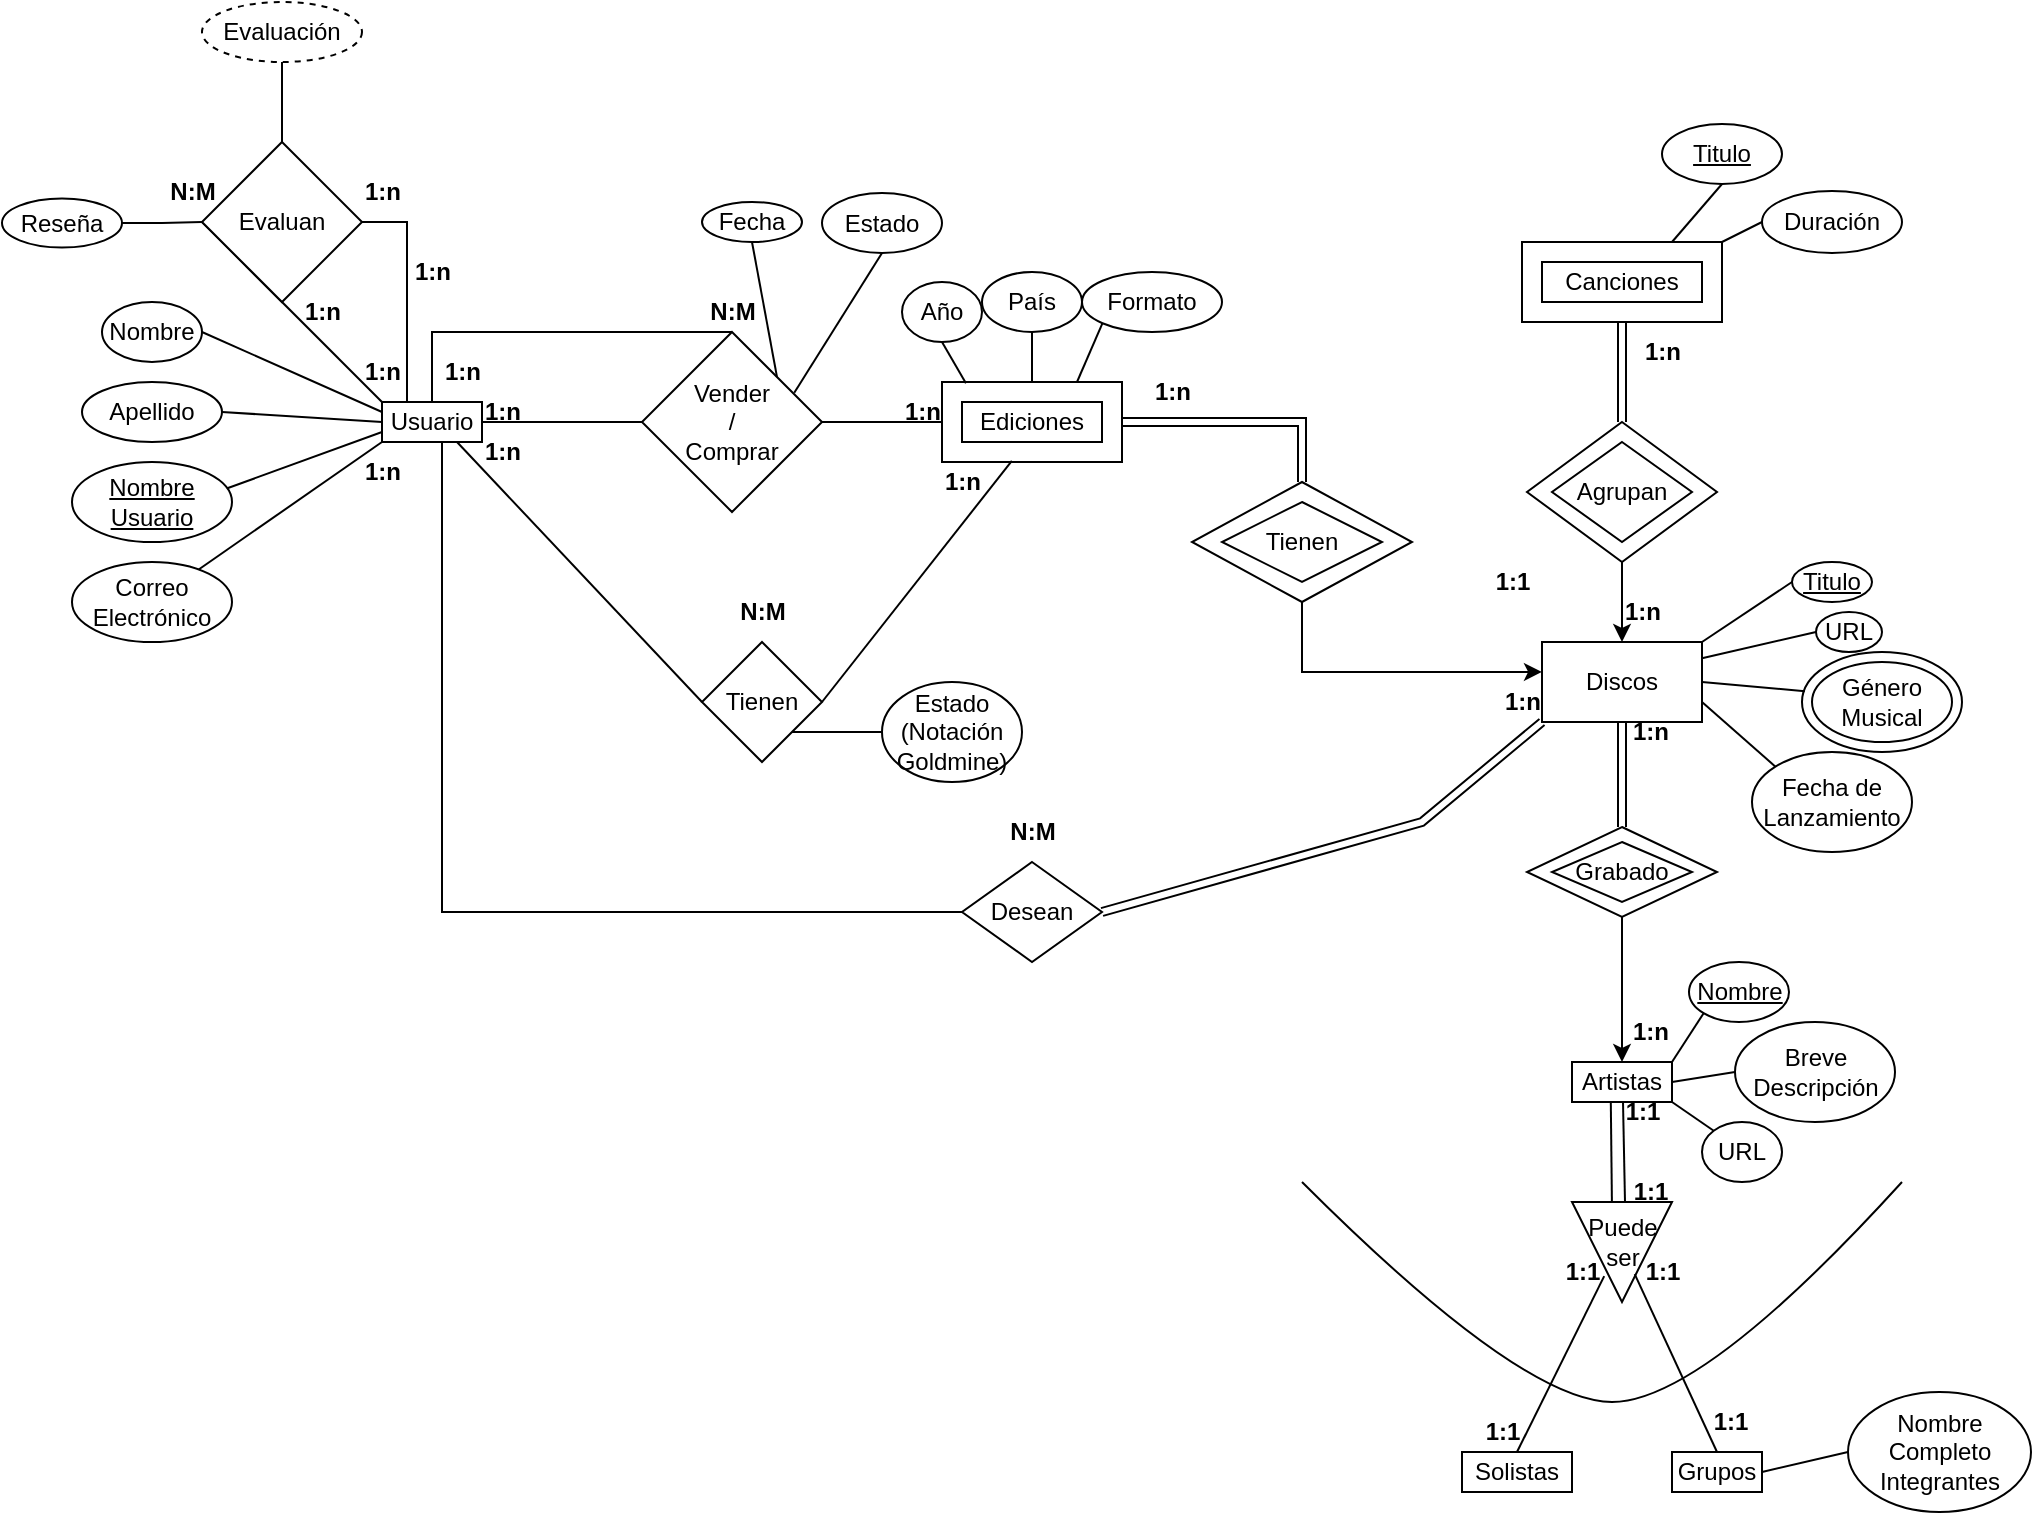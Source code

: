 <mxfile version="24.7.17">
  <diagram name="Página-1" id="pNtj-E5VUR7fUzYblgED">
    <mxGraphModel dx="2233" dy="2089" grid="1" gridSize="10" guides="1" tooltips="1" connect="1" arrows="1" fold="1" page="1" pageScale="1" pageWidth="827" pageHeight="1169" math="0" shadow="0">
      <root>
        <mxCell id="0" />
        <mxCell id="1" parent="0" />
        <mxCell id="HkKM0mRaSlbnlG0qgBaK-1" value="Usuario" style="rounded=0;whiteSpace=wrap;html=1;" parent="1" vertex="1">
          <mxGeometry x="110" y="60" width="50" height="20" as="geometry" />
        </mxCell>
        <mxCell id="HkKM0mRaSlbnlG0qgBaK-2" value="Ediciones" style="whiteSpace=wrap;html=1;" parent="1" vertex="1">
          <mxGeometry x="400" y="60" width="70" height="20" as="geometry" />
        </mxCell>
        <mxCell id="HkKM0mRaSlbnlG0qgBaK-3" value="Vender&lt;div&gt;/&lt;/div&gt;&lt;div&gt;Comprar&lt;/div&gt;" style="rhombus;whiteSpace=wrap;html=1;" parent="1" vertex="1">
          <mxGeometry x="240" y="25" width="90" height="90" as="geometry" />
        </mxCell>
        <mxCell id="HkKM0mRaSlbnlG0qgBaK-5" value="Tienen" style="rhombus;whiteSpace=wrap;html=1;" parent="1" vertex="1">
          <mxGeometry x="530" y="110" width="80" height="40" as="geometry" />
        </mxCell>
        <mxCell id="HkKM0mRaSlbnlG0qgBaK-6" value="Discos" style="whiteSpace=wrap;html=1;" parent="1" vertex="1">
          <mxGeometry x="690" y="180" width="80" height="40" as="geometry" />
        </mxCell>
        <mxCell id="HkKM0mRaSlbnlG0qgBaK-8" value="Canciones" style="whiteSpace=wrap;html=1;" parent="1" vertex="1">
          <mxGeometry x="690" y="-10" width="80" height="20" as="geometry" />
        </mxCell>
        <mxCell id="HkKM0mRaSlbnlG0qgBaK-9" value="Agrupan" style="rhombus;whiteSpace=wrap;html=1;" parent="1" vertex="1">
          <mxGeometry x="695" y="80" width="70" height="50" as="geometry" />
        </mxCell>
        <mxCell id="HkKM0mRaSlbnlG0qgBaK-10" value="Grabado" style="rhombus;whiteSpace=wrap;html=1;" parent="1" vertex="1">
          <mxGeometry x="695" y="280" width="70" height="30" as="geometry" />
        </mxCell>
        <mxCell id="HkKM0mRaSlbnlG0qgBaK-11" value="Artistas" style="whiteSpace=wrap;html=1;" parent="1" vertex="1">
          <mxGeometry x="705" y="390" width="50" height="20" as="geometry" />
        </mxCell>
        <mxCell id="HkKM0mRaSlbnlG0qgBaK-12" value="" style="triangle;whiteSpace=wrap;html=1;rotation=90;" parent="1" vertex="1">
          <mxGeometry x="705" y="460" width="50" height="50" as="geometry" />
        </mxCell>
        <mxCell id="HkKM0mRaSlbnlG0qgBaK-13" value="Solistas" style="whiteSpace=wrap;html=1;" parent="1" vertex="1">
          <mxGeometry x="650" y="585" width="55" height="20" as="geometry" />
        </mxCell>
        <mxCell id="HkKM0mRaSlbnlG0qgBaK-14" value="Grupos" style="whiteSpace=wrap;html=1;" parent="1" vertex="1">
          <mxGeometry x="755" y="585" width="45" height="20" as="geometry" />
        </mxCell>
        <mxCell id="HkKM0mRaSlbnlG0qgBaK-15" value="Puede&lt;div&gt;ser&lt;/div&gt;" style="text;html=1;align=center;verticalAlign=middle;resizable=0;points=[];autosize=1;strokeColor=none;fillColor=none;" parent="1" vertex="1">
          <mxGeometry x="700" y="460" width="60" height="40" as="geometry" />
        </mxCell>
        <mxCell id="HkKM0mRaSlbnlG0qgBaK-16" value="" style="endArrow=none;html=1;rounded=0;exitX=0.416;exitY=-0.003;exitDx=0;exitDy=0;exitPerimeter=0;entryX=0.388;entryY=0.994;entryDx=0;entryDy=0;entryPerimeter=0;" parent="1" source="HkKM0mRaSlbnlG0qgBaK-15" target="HkKM0mRaSlbnlG0qgBaK-11" edge="1">
          <mxGeometry width="50" height="50" relative="1" as="geometry">
            <mxPoint x="680" y="460" as="sourcePoint" />
            <mxPoint x="730" y="410" as="targetPoint" />
          </mxGeometry>
        </mxCell>
        <mxCell id="HkKM0mRaSlbnlG0qgBaK-17" value="Tienen" style="rhombus;whiteSpace=wrap;html=1;rotation=0;" parent="1" vertex="1">
          <mxGeometry x="270" y="180" width="60" height="60" as="geometry" />
        </mxCell>
        <mxCell id="HkKM0mRaSlbnlG0qgBaK-18" value="Desean" style="rhombus;whiteSpace=wrap;html=1;" parent="1" vertex="1">
          <mxGeometry x="400" y="290" width="70" height="50" as="geometry" />
        </mxCell>
        <mxCell id="HkKM0mRaSlbnlG0qgBaK-19" value="" style="endArrow=none;html=1;rounded=0;exitX=0;exitY=0.5;exitDx=0;exitDy=0;" parent="1" source="HkKM0mRaSlbnlG0qgBaK-18" edge="1">
          <mxGeometry width="50" height="50" relative="1" as="geometry">
            <mxPoint x="140" y="320" as="sourcePoint" />
            <mxPoint x="140" y="80" as="targetPoint" />
            <Array as="points">
              <mxPoint x="140" y="315" />
            </Array>
          </mxGeometry>
        </mxCell>
        <mxCell id="HkKM0mRaSlbnlG0qgBaK-20" value="" style="endArrow=none;html=1;rounded=0;exitX=1;exitY=0.5;exitDx=0;exitDy=0;entryX=0;entryY=1;entryDx=0;entryDy=0;shape=link;" parent="1" source="HkKM0mRaSlbnlG0qgBaK-18" target="HkKM0mRaSlbnlG0qgBaK-6" edge="1">
          <mxGeometry width="50" height="50" relative="1" as="geometry">
            <mxPoint x="510" y="320" as="sourcePoint" />
            <mxPoint x="692" y="215" as="targetPoint" />
            <Array as="points">
              <mxPoint x="630" y="270" />
            </Array>
          </mxGeometry>
        </mxCell>
        <mxCell id="HkKM0mRaSlbnlG0qgBaK-21" value="" style="endArrow=none;html=1;rounded=0;entryX=0.75;entryY=1;entryDx=0;entryDy=0;exitX=0;exitY=0.5;exitDx=0;exitDy=0;" parent="1" source="HkKM0mRaSlbnlG0qgBaK-17" target="HkKM0mRaSlbnlG0qgBaK-1" edge="1">
          <mxGeometry width="50" height="50" relative="1" as="geometry">
            <mxPoint x="170" y="210" as="sourcePoint" />
            <mxPoint x="220" y="160" as="targetPoint" />
          </mxGeometry>
        </mxCell>
        <mxCell id="HkKM0mRaSlbnlG0qgBaK-22" value="" style="endArrow=none;html=1;rounded=0;entryX=1;entryY=0.5;entryDx=0;entryDy=0;exitX=0.388;exitY=0.986;exitDx=0;exitDy=0;exitPerimeter=0;" parent="1" source="HkKM0mRaSlbnlG0qgBaK-25" target="HkKM0mRaSlbnlG0qgBaK-17" edge="1">
          <mxGeometry width="50" height="50" relative="1" as="geometry">
            <mxPoint x="462" y="260" as="sourcePoint" />
            <mxPoint x="340" y="130" as="targetPoint" />
          </mxGeometry>
        </mxCell>
        <mxCell id="HkKM0mRaSlbnlG0qgBaK-23" value="" style="endArrow=none;html=1;rounded=0;entryX=0;entryY=0.5;entryDx=0;entryDy=0;" parent="1" target="HkKM0mRaSlbnlG0qgBaK-3" edge="1">
          <mxGeometry width="50" height="50" relative="1" as="geometry">
            <mxPoint x="160" y="70" as="sourcePoint" />
            <mxPoint x="210" y="20" as="targetPoint" />
          </mxGeometry>
        </mxCell>
        <mxCell id="HkKM0mRaSlbnlG0qgBaK-24" value="" style="endArrow=none;html=1;rounded=0;entryX=0.5;entryY=0;entryDx=0;entryDy=0;exitX=0.5;exitY=0;exitDx=0;exitDy=0;" parent="1" source="HkKM0mRaSlbnlG0qgBaK-1" target="HkKM0mRaSlbnlG0qgBaK-3" edge="1">
          <mxGeometry width="50" height="50" relative="1" as="geometry">
            <mxPoint x="150" y="20" as="sourcePoint" />
            <mxPoint x="230" y="20" as="targetPoint" />
            <Array as="points">
              <mxPoint x="135" y="25" />
            </Array>
          </mxGeometry>
        </mxCell>
        <mxCell id="1ZHQKtgWbGSW0GGb3q8k-7" style="edgeStyle=orthogonalEdgeStyle;rounded=0;orthogonalLoop=1;jettySize=auto;html=1;exitX=0.5;exitY=0;exitDx=0;exitDy=0;entryX=0.5;entryY=1;entryDx=0;entryDy=0;endArrow=none;endFill=0;" parent="1" source="HkKM0mRaSlbnlG0qgBaK-25" target="ofEIxsK4Rl22Wb2tiuf6-27" edge="1">
          <mxGeometry relative="1" as="geometry" />
        </mxCell>
        <mxCell id="HkKM0mRaSlbnlG0qgBaK-25" value="" style="whiteSpace=wrap;html=1;fillColor=none;" parent="1" vertex="1">
          <mxGeometry x="390" y="50" width="90" height="40" as="geometry" />
        </mxCell>
        <mxCell id="HkKM0mRaSlbnlG0qgBaK-26" value="" style="whiteSpace=wrap;html=1;fillColor=none;" parent="1" vertex="1">
          <mxGeometry x="680" y="-20" width="100" height="40" as="geometry" />
        </mxCell>
        <mxCell id="HkKM0mRaSlbnlG0qgBaK-27" value="" style="endArrow=none;html=1;rounded=0;entryX=0.5;entryY=0;entryDx=0;entryDy=0;shape=link;" parent="1" target="HkKM0mRaSlbnlG0qgBaK-30" edge="1">
          <mxGeometry width="50" height="50" relative="1" as="geometry">
            <mxPoint x="480" y="70" as="sourcePoint" />
            <mxPoint x="570" y="70" as="targetPoint" />
            <Array as="points">
              <mxPoint x="570" y="70" />
            </Array>
          </mxGeometry>
        </mxCell>
        <mxCell id="HkKM0mRaSlbnlG0qgBaK-31" style="edgeStyle=orthogonalEdgeStyle;rounded=0;orthogonalLoop=1;jettySize=auto;html=1;exitX=0.5;exitY=1;exitDx=0;exitDy=0;entryX=0;entryY=0;entryDx=0;entryDy=0;" parent="1" source="HkKM0mRaSlbnlG0qgBaK-30" edge="1">
          <mxGeometry relative="1" as="geometry">
            <mxPoint x="570" y="174.95" as="sourcePoint" />
            <mxPoint x="690" y="194.95" as="targetPoint" />
            <Array as="points">
              <mxPoint x="570" y="195" />
            </Array>
          </mxGeometry>
        </mxCell>
        <mxCell id="HkKM0mRaSlbnlG0qgBaK-30" value="" style="rhombus;whiteSpace=wrap;html=1;fillColor=none;" parent="1" vertex="1">
          <mxGeometry x="515" y="100" width="110" height="60" as="geometry" />
        </mxCell>
        <mxCell id="HkKM0mRaSlbnlG0qgBaK-35" style="edgeStyle=orthogonalEdgeStyle;rounded=0;orthogonalLoop=1;jettySize=auto;html=1;exitX=0.5;exitY=1;exitDx=0;exitDy=0;" parent="1" source="HkKM0mRaSlbnlG0qgBaK-32" target="HkKM0mRaSlbnlG0qgBaK-6" edge="1">
          <mxGeometry relative="1" as="geometry">
            <mxPoint x="731.0" y="185" as="targetPoint" />
          </mxGeometry>
        </mxCell>
        <mxCell id="HkKM0mRaSlbnlG0qgBaK-32" value="" style="rhombus;whiteSpace=wrap;html=1;fillColor=none;" parent="1" vertex="1">
          <mxGeometry x="682.5" y="70" width="95" height="70" as="geometry" />
        </mxCell>
        <mxCell id="HkKM0mRaSlbnlG0qgBaK-34" value="" style="endArrow=none;html=1;rounded=0;exitX=0.5;exitY=0;exitDx=0;exitDy=0;shape=link;" parent="1" source="HkKM0mRaSlbnlG0qgBaK-32" edge="1">
          <mxGeometry width="50" height="50" relative="1" as="geometry">
            <mxPoint x="680" y="70" as="sourcePoint" />
            <mxPoint x="730" y="20" as="targetPoint" />
          </mxGeometry>
        </mxCell>
        <mxCell id="HkKM0mRaSlbnlG0qgBaK-36" value="" style="endArrow=none;html=1;rounded=0;exitX=1;exitY=0.5;exitDx=0;exitDy=0;entryX=0;entryY=0.5;entryDx=0;entryDy=0;" parent="1" source="HkKM0mRaSlbnlG0qgBaK-3" target="HkKM0mRaSlbnlG0qgBaK-25" edge="1">
          <mxGeometry width="50" height="50" relative="1" as="geometry">
            <mxPoint x="410" y="250" as="sourcePoint" />
            <mxPoint x="460" y="200" as="targetPoint" />
          </mxGeometry>
        </mxCell>
        <mxCell id="HkKM0mRaSlbnlG0qgBaK-38" value="" style="endArrow=none;html=1;rounded=0;exitX=0.5;exitY=0;exitDx=0;exitDy=0;entryX=0.5;entryY=1;entryDx=0;entryDy=0;shape=link;" parent="1" source="ofEIxsK4Rl22Wb2tiuf6-80" target="HkKM0mRaSlbnlG0qgBaK-6" edge="1">
          <mxGeometry width="50" height="50" relative="1" as="geometry">
            <mxPoint x="670" y="300" as="sourcePoint" />
            <mxPoint x="730.142" y="214.76" as="targetPoint" />
          </mxGeometry>
        </mxCell>
        <mxCell id="HkKM0mRaSlbnlG0qgBaK-39" value="" style="endArrow=none;html=1;rounded=0;entryX=0.606;entryY=0.902;entryDx=0;entryDy=0;entryPerimeter=0;exitX=0.5;exitY=0;exitDx=0;exitDy=0;" parent="1" source="HkKM0mRaSlbnlG0qgBaK-14" target="HkKM0mRaSlbnlG0qgBaK-15" edge="1">
          <mxGeometry width="50" height="50" relative="1" as="geometry">
            <mxPoint x="740" y="550" as="sourcePoint" />
            <mxPoint x="790" y="500" as="targetPoint" />
          </mxGeometry>
        </mxCell>
        <mxCell id="HkKM0mRaSlbnlG0qgBaK-40" value="" style="endArrow=none;html=1;rounded=0;entryX=0.741;entryY=0.678;entryDx=0;entryDy=0;entryPerimeter=0;exitX=0.5;exitY=0;exitDx=0;exitDy=0;" parent="1" source="HkKM0mRaSlbnlG0qgBaK-13" target="HkKM0mRaSlbnlG0qgBaK-12" edge="1">
          <mxGeometry width="50" height="50" relative="1" as="geometry">
            <mxPoint x="680" y="580" as="sourcePoint" />
            <mxPoint x="720" y="500" as="targetPoint" />
          </mxGeometry>
        </mxCell>
        <mxCell id="HkKM0mRaSlbnlG0qgBaK-42" value="" style="endArrow=none;html=1;rounded=0;entryX=0;entryY=0;entryDx=0;entryDy=0;exitX=0;exitY=0.5;exitDx=0;exitDy=0;" parent="1" source="HkKM0mRaSlbnlG0qgBaK-45" target="HkKM0mRaSlbnlG0qgBaK-1" edge="1">
          <mxGeometry width="50" height="50" relative="1" as="geometry">
            <mxPoint x="30" y="20" as="sourcePoint" />
            <mxPoint x="90" y="50" as="targetPoint" />
          </mxGeometry>
        </mxCell>
        <mxCell id="1ZHQKtgWbGSW0GGb3q8k-14" style="edgeStyle=orthogonalEdgeStyle;rounded=0;orthogonalLoop=1;jettySize=auto;html=1;exitX=1;exitY=0.5;exitDx=0;exitDy=0;entryX=0.25;entryY=0;entryDx=0;entryDy=0;endArrow=none;endFill=0;" parent="1" source="HkKM0mRaSlbnlG0qgBaK-45" target="HkKM0mRaSlbnlG0qgBaK-1" edge="1">
          <mxGeometry relative="1" as="geometry">
            <mxPoint x="120" y="-30.152" as="targetPoint" />
          </mxGeometry>
        </mxCell>
        <mxCell id="HkKM0mRaSlbnlG0qgBaK-45" value="Evaluan" style="rhombus;whiteSpace=wrap;html=1;rotation=0;" parent="1" vertex="1">
          <mxGeometry x="20" y="-70" width="80" height="80" as="geometry" />
        </mxCell>
        <mxCell id="ofEIxsK4Rl22Wb2tiuf6-1" value="Estado&lt;div&gt;(Notación&lt;/div&gt;&lt;div&gt;Goldmine)&lt;/div&gt;" style="ellipse;whiteSpace=wrap;html=1;" parent="1" vertex="1">
          <mxGeometry x="360" y="200" width="70" height="50" as="geometry" />
        </mxCell>
        <mxCell id="ofEIxsK4Rl22Wb2tiuf6-2" value="" style="endArrow=none;html=1;rounded=0;exitX=0;exitY=0.5;exitDx=0;exitDy=0;entryX=1;entryY=1;entryDx=0;entryDy=0;" parent="1" source="ofEIxsK4Rl22Wb2tiuf6-1" target="HkKM0mRaSlbnlG0qgBaK-17" edge="1">
          <mxGeometry width="50" height="50" relative="1" as="geometry">
            <mxPoint x="440" y="250" as="sourcePoint" />
            <mxPoint x="490" y="200" as="targetPoint" />
          </mxGeometry>
        </mxCell>
        <mxCell id="ofEIxsK4Rl22Wb2tiuf6-3" value="&lt;u&gt;Titulo&lt;/u&gt;" style="ellipse;whiteSpace=wrap;html=1;" parent="1" vertex="1">
          <mxGeometry x="750" y="-79" width="60" height="30" as="geometry" />
        </mxCell>
        <mxCell id="ofEIxsK4Rl22Wb2tiuf6-4" value="Duración" style="ellipse;whiteSpace=wrap;html=1;" parent="1" vertex="1">
          <mxGeometry x="800" y="-45.5" width="70" height="31" as="geometry" />
        </mxCell>
        <mxCell id="ofEIxsK4Rl22Wb2tiuf6-5" value="" style="endArrow=none;html=1;rounded=0;entryX=0;entryY=0.5;entryDx=0;entryDy=0;exitX=1;exitY=0;exitDx=0;exitDy=0;" parent="1" source="HkKM0mRaSlbnlG0qgBaK-26" target="ofEIxsK4Rl22Wb2tiuf6-4" edge="1">
          <mxGeometry width="50" height="50" relative="1" as="geometry">
            <mxPoint x="820" y="80" as="sourcePoint" />
            <mxPoint x="870" y="30" as="targetPoint" />
          </mxGeometry>
        </mxCell>
        <mxCell id="ofEIxsK4Rl22Wb2tiuf6-6" value="" style="endArrow=none;html=1;rounded=0;entryX=0.5;entryY=1;entryDx=0;entryDy=0;exitX=0.75;exitY=0;exitDx=0;exitDy=0;" parent="1" source="HkKM0mRaSlbnlG0qgBaK-26" target="ofEIxsK4Rl22Wb2tiuf6-3" edge="1">
          <mxGeometry width="50" height="50" relative="1" as="geometry">
            <mxPoint x="645" y="-30" as="sourcePoint" />
            <mxPoint x="695" y="-80" as="targetPoint" />
          </mxGeometry>
        </mxCell>
        <mxCell id="ofEIxsK4Rl22Wb2tiuf6-7" value="&lt;u&gt;Titulo&lt;/u&gt;" style="ellipse;whiteSpace=wrap;html=1;" parent="1" vertex="1">
          <mxGeometry x="815" y="140" width="40" height="20" as="geometry" />
        </mxCell>
        <mxCell id="1ZHQKtgWbGSW0GGb3q8k-16" style="rounded=0;orthogonalLoop=1;jettySize=auto;html=1;exitX=0;exitY=0;exitDx=0;exitDy=0;entryX=1;entryY=0.75;entryDx=0;entryDy=0;endArrow=none;endFill=0;" parent="1" source="ofEIxsK4Rl22Wb2tiuf6-8" target="HkKM0mRaSlbnlG0qgBaK-6" edge="1">
          <mxGeometry relative="1" as="geometry" />
        </mxCell>
        <mxCell id="ofEIxsK4Rl22Wb2tiuf6-8" value="Fecha de&lt;div&gt;Lanzamiento&lt;/div&gt;" style="ellipse;whiteSpace=wrap;html=1;" parent="1" vertex="1">
          <mxGeometry x="795" y="235" width="80" height="50" as="geometry" />
        </mxCell>
        <mxCell id="ofEIxsK4Rl22Wb2tiuf6-10" value="URL" style="ellipse;whiteSpace=wrap;html=1;" parent="1" vertex="1">
          <mxGeometry x="827" y="165" width="33" height="20" as="geometry" />
        </mxCell>
        <mxCell id="ofEIxsK4Rl22Wb2tiuf6-11" value="" style="endArrow=none;html=1;rounded=0;entryX=1;entryY=0.105;entryDx=0;entryDy=0;exitX=0;exitY=0.5;exitDx=0;exitDy=0;entryPerimeter=0;" parent="1" source="ofEIxsK4Rl22Wb2tiuf6-10" edge="1">
          <mxGeometry width="50" height="50" relative="1" as="geometry">
            <mxPoint x="740" y="180" as="sourcePoint" />
            <mxPoint x="770" y="188.15" as="targetPoint" />
          </mxGeometry>
        </mxCell>
        <mxCell id="ofEIxsK4Rl22Wb2tiuf6-12" value="" style="endArrow=none;html=1;rounded=0;exitX=1;exitY=0.5;exitDx=0;exitDy=0;entryX=0.018;entryY=0.393;entryDx=0;entryDy=0;entryPerimeter=0;" parent="1" target="ofEIxsK4Rl22Wb2tiuf6-97" edge="1">
          <mxGeometry width="50" height="50" relative="1" as="geometry">
            <mxPoint x="770" y="200" as="sourcePoint" />
            <mxPoint x="840" y="205" as="targetPoint" />
          </mxGeometry>
        </mxCell>
        <mxCell id="ofEIxsK4Rl22Wb2tiuf6-14" value="" style="endArrow=none;html=1;rounded=0;exitX=1;exitY=0;exitDx=0;exitDy=0;entryX=0;entryY=0.5;entryDx=0;entryDy=0;" parent="1" source="HkKM0mRaSlbnlG0qgBaK-6" target="ofEIxsK4Rl22Wb2tiuf6-7" edge="1">
          <mxGeometry width="50" height="50" relative="1" as="geometry">
            <mxPoint x="752.45" y="185.27" as="sourcePoint" />
            <mxPoint x="830" y="25" as="targetPoint" />
          </mxGeometry>
        </mxCell>
        <mxCell id="ofEIxsK4Rl22Wb2tiuf6-17" value="URL" style="ellipse;whiteSpace=wrap;html=1;" parent="1" vertex="1">
          <mxGeometry x="770" y="420" width="40" height="30" as="geometry" />
        </mxCell>
        <mxCell id="ofEIxsK4Rl22Wb2tiuf6-18" value="Breve&lt;div&gt;Descripción&lt;/div&gt;" style="ellipse;whiteSpace=wrap;html=1;" parent="1" vertex="1">
          <mxGeometry x="786.5" y="370" width="80" height="50" as="geometry" />
        </mxCell>
        <mxCell id="ofEIxsK4Rl22Wb2tiuf6-19" value="&lt;u&gt;Nombre&lt;/u&gt;" style="ellipse;whiteSpace=wrap;html=1;" parent="1" vertex="1">
          <mxGeometry x="763.5" y="340" width="50" height="30" as="geometry" />
        </mxCell>
        <mxCell id="ofEIxsK4Rl22Wb2tiuf6-20" value="Nombre&lt;div&gt;Completo&lt;/div&gt;&lt;div&gt;Integrantes&lt;/div&gt;" style="ellipse;whiteSpace=wrap;html=1;" parent="1" vertex="1">
          <mxGeometry x="843" y="555" width="91.5" height="60" as="geometry" />
        </mxCell>
        <mxCell id="ofEIxsK4Rl22Wb2tiuf6-22" value="" style="endArrow=none;html=1;rounded=0;entryX=1;entryY=0;entryDx=0;entryDy=0;exitX=0;exitY=1;exitDx=0;exitDy=0;" parent="1" source="ofEIxsK4Rl22Wb2tiuf6-19" target="HkKM0mRaSlbnlG0qgBaK-11" edge="1">
          <mxGeometry width="50" height="50" relative="1" as="geometry">
            <mxPoint x="655" y="440" as="sourcePoint" />
            <mxPoint x="705" y="390" as="targetPoint" />
          </mxGeometry>
        </mxCell>
        <mxCell id="ofEIxsK4Rl22Wb2tiuf6-23" value="" style="endArrow=none;html=1;rounded=0;exitX=0;exitY=0.5;exitDx=0;exitDy=0;" parent="1" source="ofEIxsK4Rl22Wb2tiuf6-18" edge="1">
          <mxGeometry width="50" height="50" relative="1" as="geometry">
            <mxPoint x="705" y="450" as="sourcePoint" />
            <mxPoint x="755" y="400" as="targetPoint" />
          </mxGeometry>
        </mxCell>
        <mxCell id="ofEIxsK4Rl22Wb2tiuf6-24" value="" style="endArrow=none;html=1;rounded=0;entryX=1;entryY=1;entryDx=0;entryDy=0;exitX=0;exitY=0;exitDx=0;exitDy=0;" parent="1" source="ofEIxsK4Rl22Wb2tiuf6-17" target="HkKM0mRaSlbnlG0qgBaK-11" edge="1">
          <mxGeometry width="50" height="50" relative="1" as="geometry">
            <mxPoint x="610" y="410" as="sourcePoint" />
            <mxPoint x="660" y="360" as="targetPoint" />
          </mxGeometry>
        </mxCell>
        <mxCell id="ofEIxsK4Rl22Wb2tiuf6-25" value="" style="endArrow=none;html=1;rounded=0;entryX=1;entryY=0.5;entryDx=0;entryDy=0;exitX=0;exitY=0.5;exitDx=0;exitDy=0;" parent="1" source="ofEIxsK4Rl22Wb2tiuf6-20" target="HkKM0mRaSlbnlG0qgBaK-14" edge="1">
          <mxGeometry width="50" height="50" relative="1" as="geometry">
            <mxPoint x="760" y="570" as="sourcePoint" />
            <mxPoint x="810" y="520" as="targetPoint" />
          </mxGeometry>
        </mxCell>
        <mxCell id="ofEIxsK4Rl22Wb2tiuf6-26" value="Año" style="ellipse;whiteSpace=wrap;html=1;" parent="1" vertex="1">
          <mxGeometry x="370" width="40" height="30" as="geometry" />
        </mxCell>
        <mxCell id="ofEIxsK4Rl22Wb2tiuf6-27" value="País" style="ellipse;whiteSpace=wrap;html=1;" parent="1" vertex="1">
          <mxGeometry x="410" y="-5" width="50" height="30" as="geometry" />
        </mxCell>
        <mxCell id="1ZHQKtgWbGSW0GGb3q8k-10" style="rounded=0;orthogonalLoop=1;jettySize=auto;html=1;exitX=0;exitY=1;exitDx=0;exitDy=0;entryX=0.75;entryY=0;entryDx=0;entryDy=0;endArrow=none;endFill=0;" parent="1" source="ofEIxsK4Rl22Wb2tiuf6-28" target="HkKM0mRaSlbnlG0qgBaK-25" edge="1">
          <mxGeometry relative="1" as="geometry" />
        </mxCell>
        <mxCell id="ofEIxsK4Rl22Wb2tiuf6-28" value="Formato" style="ellipse;whiteSpace=wrap;html=1;" parent="1" vertex="1">
          <mxGeometry x="460" y="-5" width="70" height="30" as="geometry" />
        </mxCell>
        <mxCell id="ofEIxsK4Rl22Wb2tiuf6-32" value="" style="endArrow=none;html=1;rounded=0;entryX=0.5;entryY=1;entryDx=0;entryDy=0;exitX=0.133;exitY=0.016;exitDx=0;exitDy=0;exitPerimeter=0;" parent="1" source="HkKM0mRaSlbnlG0qgBaK-25" target="ofEIxsK4Rl22Wb2tiuf6-26" edge="1">
          <mxGeometry width="50" height="50" relative="1" as="geometry">
            <mxPoint x="390" y="80" as="sourcePoint" />
            <mxPoint x="440" y="30" as="targetPoint" />
          </mxGeometry>
        </mxCell>
        <mxCell id="ofEIxsK4Rl22Wb2tiuf6-34" value="Fecha" style="ellipse;whiteSpace=wrap;html=1;" parent="1" vertex="1">
          <mxGeometry x="270" y="-40" width="50" height="20" as="geometry" />
        </mxCell>
        <mxCell id="ofEIxsK4Rl22Wb2tiuf6-35" value="Estado" style="ellipse;whiteSpace=wrap;html=1;" parent="1" vertex="1">
          <mxGeometry x="330" y="-44.5" width="60" height="30" as="geometry" />
        </mxCell>
        <mxCell id="ofEIxsK4Rl22Wb2tiuf6-36" value="" style="endArrow=none;html=1;rounded=0;entryX=0.5;entryY=1;entryDx=0;entryDy=0;exitX=0.846;exitY=0.337;exitDx=0;exitDy=0;exitPerimeter=0;" parent="1" source="HkKM0mRaSlbnlG0qgBaK-3" target="ofEIxsK4Rl22Wb2tiuf6-35" edge="1">
          <mxGeometry width="50" height="50" relative="1" as="geometry">
            <mxPoint x="390" y="220" as="sourcePoint" />
            <mxPoint x="440" y="170" as="targetPoint" />
          </mxGeometry>
        </mxCell>
        <mxCell id="ofEIxsK4Rl22Wb2tiuf6-37" value="" style="endArrow=none;html=1;rounded=0;entryX=0.5;entryY=1;entryDx=0;entryDy=0;exitX=1;exitY=0;exitDx=0;exitDy=0;" parent="1" source="HkKM0mRaSlbnlG0qgBaK-3" target="ofEIxsK4Rl22Wb2tiuf6-34" edge="1">
          <mxGeometry width="50" height="50" relative="1" as="geometry">
            <mxPoint x="390" y="220" as="sourcePoint" />
            <mxPoint x="440" y="170" as="targetPoint" />
          </mxGeometry>
        </mxCell>
        <mxCell id="1ZHQKtgWbGSW0GGb3q8k-15" style="edgeStyle=orthogonalEdgeStyle;rounded=0;orthogonalLoop=1;jettySize=auto;html=1;exitX=1;exitY=0.5;exitDx=0;exitDy=0;endArrow=none;endFill=0;" parent="1" source="ofEIxsK4Rl22Wb2tiuf6-38" target="HkKM0mRaSlbnlG0qgBaK-45" edge="1">
          <mxGeometry relative="1" as="geometry" />
        </mxCell>
        <mxCell id="ofEIxsK4Rl22Wb2tiuf6-38" value="Reseña" style="ellipse;whiteSpace=wrap;html=1;" parent="1" vertex="1">
          <mxGeometry x="-80" y="-41.75" width="60" height="24.5" as="geometry" />
        </mxCell>
        <mxCell id="ofEIxsK4Rl22Wb2tiuf6-39" value="Evaluación" style="ellipse;whiteSpace=wrap;html=1;dashed=1;" parent="1" vertex="1">
          <mxGeometry x="20" y="-140" width="80" height="30" as="geometry" />
        </mxCell>
        <mxCell id="ofEIxsK4Rl22Wb2tiuf6-41" value="" style="endArrow=none;html=1;rounded=0;entryX=0.5;entryY=1;entryDx=0;entryDy=0;exitX=1;exitY=0;exitDx=0;exitDy=0;" parent="1" target="ofEIxsK4Rl22Wb2tiuf6-39" edge="1">
          <mxGeometry width="50" height="50" relative="1" as="geometry">
            <mxPoint x="60" y="-70" as="sourcePoint" />
            <mxPoint x="20" y="-130" as="targetPoint" />
          </mxGeometry>
        </mxCell>
        <mxCell id="ofEIxsK4Rl22Wb2tiuf6-42" value="Nombre" style="ellipse;whiteSpace=wrap;html=1;" parent="1" vertex="1">
          <mxGeometry x="-30" y="10" width="50" height="30" as="geometry" />
        </mxCell>
        <mxCell id="ofEIxsK4Rl22Wb2tiuf6-43" value="Correo&lt;div&gt;Electrónico&lt;/div&gt;" style="ellipse;whiteSpace=wrap;html=1;" parent="1" vertex="1">
          <mxGeometry x="-45" y="140" width="80" height="40" as="geometry" />
        </mxCell>
        <mxCell id="ofEIxsK4Rl22Wb2tiuf6-44" value="&lt;u&gt;Nombre&lt;/u&gt;&lt;div&gt;&lt;u&gt;Usuario&lt;/u&gt;&lt;/div&gt;" style="ellipse;whiteSpace=wrap;html=1;" parent="1" vertex="1">
          <mxGeometry x="-45" y="90" width="80" height="40" as="geometry" />
        </mxCell>
        <mxCell id="ofEIxsK4Rl22Wb2tiuf6-45" value="Apellido" style="ellipse;whiteSpace=wrap;html=1;" parent="1" vertex="1">
          <mxGeometry x="-40" y="50" width="70" height="30" as="geometry" />
        </mxCell>
        <mxCell id="ofEIxsK4Rl22Wb2tiuf6-48" value="" style="endArrow=none;html=1;rounded=0;entryX=0;entryY=0.25;entryDx=0;entryDy=0;exitX=1;exitY=0.5;exitDx=0;exitDy=0;" parent="1" source="ofEIxsK4Rl22Wb2tiuf6-42" target="HkKM0mRaSlbnlG0qgBaK-1" edge="1">
          <mxGeometry width="50" height="50" relative="1" as="geometry">
            <mxPoint x="70" y="155" as="sourcePoint" />
            <mxPoint x="120" y="105" as="targetPoint" />
          </mxGeometry>
        </mxCell>
        <mxCell id="ofEIxsK4Rl22Wb2tiuf6-49" value="" style="endArrow=none;html=1;rounded=0;entryX=0;entryY=0.5;entryDx=0;entryDy=0;exitX=1;exitY=0.5;exitDx=0;exitDy=0;" parent="1" source="ofEIxsK4Rl22Wb2tiuf6-45" target="HkKM0mRaSlbnlG0qgBaK-1" edge="1">
          <mxGeometry width="50" height="50" relative="1" as="geometry">
            <mxPoint x="70" y="220" as="sourcePoint" />
            <mxPoint x="120" y="170" as="targetPoint" />
          </mxGeometry>
        </mxCell>
        <mxCell id="ofEIxsK4Rl22Wb2tiuf6-50" value="" style="endArrow=none;html=1;rounded=0;entryX=0;entryY=0.75;entryDx=0;entryDy=0;exitX=0.971;exitY=0.328;exitDx=0;exitDy=0;exitPerimeter=0;" parent="1" source="ofEIxsK4Rl22Wb2tiuf6-44" target="HkKM0mRaSlbnlG0qgBaK-1" edge="1">
          <mxGeometry width="50" height="50" relative="1" as="geometry">
            <mxPoint x="320" y="260" as="sourcePoint" />
            <mxPoint x="370" y="210" as="targetPoint" />
          </mxGeometry>
        </mxCell>
        <mxCell id="ofEIxsK4Rl22Wb2tiuf6-51" value="" style="endArrow=none;html=1;rounded=0;entryX=0;entryY=1;entryDx=0;entryDy=0;" parent="1" source="ofEIxsK4Rl22Wb2tiuf6-43" target="HkKM0mRaSlbnlG0qgBaK-1" edge="1">
          <mxGeometry width="50" height="50" relative="1" as="geometry">
            <mxPoint x="320" y="260" as="sourcePoint" />
            <mxPoint x="370" y="210" as="targetPoint" />
          </mxGeometry>
        </mxCell>
        <mxCell id="ofEIxsK4Rl22Wb2tiuf6-53" value="&lt;b&gt;1:n&lt;/b&gt;" style="text;html=1;align=center;verticalAlign=middle;resizable=0;points=[];autosize=1;strokeColor=none;fillColor=none;" parent="1" vertex="1">
          <mxGeometry x="115" y="-20" width="40" height="30" as="geometry" />
        </mxCell>
        <mxCell id="ofEIxsK4Rl22Wb2tiuf6-56" value="&lt;b&gt;N:M&lt;/b&gt;" style="text;html=1;align=center;verticalAlign=middle;resizable=0;points=[];autosize=1;strokeColor=none;fillColor=none;" parent="1" vertex="1">
          <mxGeometry x="-10" y="-60" width="50" height="30" as="geometry" />
        </mxCell>
        <mxCell id="ofEIxsK4Rl22Wb2tiuf6-60" value="&lt;b&gt;1:n&lt;/b&gt;" style="text;html=1;align=center;verticalAlign=middle;resizable=0;points=[];autosize=1;strokeColor=none;fillColor=none;" parent="1" vertex="1">
          <mxGeometry x="130" y="30" width="40" height="30" as="geometry" />
        </mxCell>
        <mxCell id="ofEIxsK4Rl22Wb2tiuf6-61" value="&lt;b&gt;1:n&lt;/b&gt;" style="text;html=1;align=center;verticalAlign=middle;resizable=0;points=[];autosize=1;strokeColor=none;fillColor=none;" parent="1" vertex="1">
          <mxGeometry x="90" y="30" width="40" height="30" as="geometry" />
        </mxCell>
        <mxCell id="ofEIxsK4Rl22Wb2tiuf6-62" value="&lt;b&gt;1:n&lt;/b&gt;" style="text;html=1;align=center;verticalAlign=middle;resizable=0;points=[];autosize=1;strokeColor=none;fillColor=none;" parent="1" vertex="1">
          <mxGeometry x="60" width="40" height="30" as="geometry" />
        </mxCell>
        <mxCell id="ofEIxsK4Rl22Wb2tiuf6-63" value="&lt;b&gt;1:n&lt;/b&gt;" style="text;html=1;align=center;verticalAlign=middle;resizable=0;points=[];autosize=1;strokeColor=none;fillColor=none;" parent="1" vertex="1">
          <mxGeometry x="90" y="-60" width="40" height="30" as="geometry" />
        </mxCell>
        <mxCell id="ofEIxsK4Rl22Wb2tiuf6-64" value="&lt;b&gt;1:n&lt;/b&gt;" style="text;html=1;align=center;verticalAlign=middle;resizable=0;points=[];autosize=1;strokeColor=none;fillColor=none;" parent="1" vertex="1">
          <mxGeometry x="150" y="50" width="40" height="30" as="geometry" />
        </mxCell>
        <mxCell id="ofEIxsK4Rl22Wb2tiuf6-65" value="&lt;b&gt;1:n&lt;/b&gt;" style="text;html=1;align=center;verticalAlign=middle;resizable=0;points=[];autosize=1;strokeColor=none;fillColor=none;" parent="1" vertex="1">
          <mxGeometry x="360" y="50" width="40" height="30" as="geometry" />
        </mxCell>
        <mxCell id="ofEIxsK4Rl22Wb2tiuf6-66" value="&lt;b&gt;N:M&lt;/b&gt;" style="text;html=1;align=center;verticalAlign=middle;resizable=0;points=[];autosize=1;strokeColor=none;fillColor=none;" parent="1" vertex="1">
          <mxGeometry x="260" width="50" height="30" as="geometry" />
        </mxCell>
        <mxCell id="ofEIxsK4Rl22Wb2tiuf6-67" value="&lt;b&gt;1:n&lt;/b&gt;" style="text;html=1;align=center;verticalAlign=middle;resizable=0;points=[];autosize=1;strokeColor=none;fillColor=none;" parent="1" vertex="1">
          <mxGeometry x="90" y="80" width="40" height="30" as="geometry" />
        </mxCell>
        <mxCell id="ofEIxsK4Rl22Wb2tiuf6-69" value="&lt;b&gt;1:n&lt;/b&gt;" style="text;html=1;align=center;verticalAlign=middle;resizable=0;points=[];autosize=1;strokeColor=none;fillColor=none;" parent="1" vertex="1">
          <mxGeometry x="660" y="195" width="40" height="30" as="geometry" />
        </mxCell>
        <mxCell id="ofEIxsK4Rl22Wb2tiuf6-70" value="&lt;b&gt;N:M&lt;/b&gt;" style="text;html=1;align=center;verticalAlign=middle;resizable=0;points=[];autosize=1;strokeColor=none;fillColor=none;" parent="1" vertex="1">
          <mxGeometry x="275" y="150" width="50" height="30" as="geometry" />
        </mxCell>
        <mxCell id="ofEIxsK4Rl22Wb2tiuf6-71" value="&lt;b&gt;1:n&lt;/b&gt;" style="text;html=1;align=center;verticalAlign=middle;resizable=0;points=[];autosize=1;strokeColor=none;fillColor=none;" parent="1" vertex="1">
          <mxGeometry x="150" y="70" width="40" height="30" as="geometry" />
        </mxCell>
        <mxCell id="ofEIxsK4Rl22Wb2tiuf6-72" value="&lt;b&gt;1:n&lt;/b&gt;" style="text;html=1;align=center;verticalAlign=middle;resizable=0;points=[];autosize=1;strokeColor=none;fillColor=none;" parent="1" vertex="1">
          <mxGeometry x="380" y="85" width="40" height="30" as="geometry" />
        </mxCell>
        <mxCell id="ofEIxsK4Rl22Wb2tiuf6-74" value="&lt;b&gt;1:n&lt;/b&gt;" style="text;html=1;align=center;verticalAlign=middle;resizable=0;points=[];autosize=1;strokeColor=none;fillColor=none;" parent="1" vertex="1">
          <mxGeometry x="485" y="40" width="40" height="30" as="geometry" />
        </mxCell>
        <mxCell id="ofEIxsK4Rl22Wb2tiuf6-75" value="&lt;b&gt;1:1&lt;/b&gt;" style="text;html=1;align=center;verticalAlign=middle;resizable=0;points=[];autosize=1;strokeColor=none;fillColor=none;" parent="1" vertex="1">
          <mxGeometry x="655" y="135" width="40" height="30" as="geometry" />
        </mxCell>
        <mxCell id="ofEIxsK4Rl22Wb2tiuf6-76" value="&lt;b&gt;1:n&lt;/b&gt;" style="text;html=1;align=center;verticalAlign=middle;resizable=0;points=[];autosize=1;strokeColor=none;fillColor=none;" parent="1" vertex="1">
          <mxGeometry x="730" y="20" width="40" height="30" as="geometry" />
        </mxCell>
        <mxCell id="ofEIxsK4Rl22Wb2tiuf6-77" value="&lt;b&gt;1:n&lt;/b&gt;" style="text;html=1;align=center;verticalAlign=middle;resizable=0;points=[];autosize=1;strokeColor=none;fillColor=none;" parent="1" vertex="1">
          <mxGeometry x="720" y="150" width="40" height="30" as="geometry" />
        </mxCell>
        <mxCell id="ofEIxsK4Rl22Wb2tiuf6-78" value="&lt;b&gt;1:n&lt;/b&gt;" style="text;html=1;align=center;verticalAlign=middle;resizable=0;points=[];autosize=1;strokeColor=none;fillColor=none;" parent="1" vertex="1">
          <mxGeometry x="723.5" y="210" width="40" height="30" as="geometry" />
        </mxCell>
        <mxCell id="ofEIxsK4Rl22Wb2tiuf6-81" style="edgeStyle=orthogonalEdgeStyle;rounded=0;orthogonalLoop=1;jettySize=auto;html=1;exitX=0.5;exitY=1;exitDx=0;exitDy=0;entryX=0.5;entryY=0;entryDx=0;entryDy=0;" parent="1" source="ofEIxsK4Rl22Wb2tiuf6-80" target="HkKM0mRaSlbnlG0qgBaK-11" edge="1">
          <mxGeometry relative="1" as="geometry" />
        </mxCell>
        <mxCell id="ofEIxsK4Rl22Wb2tiuf6-80" value="" style="rhombus;whiteSpace=wrap;html=1;fillColor=none;" parent="1" vertex="1">
          <mxGeometry x="682.5" y="272.5" width="95" height="45" as="geometry" />
        </mxCell>
        <mxCell id="ofEIxsK4Rl22Wb2tiuf6-83" value="&lt;b&gt;1:n&lt;/b&gt;" style="text;html=1;align=center;verticalAlign=middle;resizable=0;points=[];autosize=1;strokeColor=none;fillColor=none;" parent="1" vertex="1">
          <mxGeometry x="723.5" y="360" width="40" height="30" as="geometry" />
        </mxCell>
        <mxCell id="ofEIxsK4Rl22Wb2tiuf6-84" value="" style="endArrow=none;html=1;rounded=0;exitX=0.416;exitY=-0.003;exitDx=0;exitDy=0;exitPerimeter=0;entryX=0.388;entryY=0.994;entryDx=0;entryDy=0;entryPerimeter=0;" parent="1" edge="1">
          <mxGeometry width="50" height="50" relative="1" as="geometry">
            <mxPoint x="731.5" y="460" as="sourcePoint" />
            <mxPoint x="730.5" y="410" as="targetPoint" />
          </mxGeometry>
        </mxCell>
        <mxCell id="ofEIxsK4Rl22Wb2tiuf6-85" value="&lt;b&gt;1:1&lt;/b&gt;" style="text;html=1;align=center;verticalAlign=middle;resizable=0;points=[];autosize=1;strokeColor=none;fillColor=none;" parent="1" vertex="1">
          <mxGeometry x="720" y="400" width="40" height="30" as="geometry" />
        </mxCell>
        <mxCell id="ofEIxsK4Rl22Wb2tiuf6-88" value="&lt;b&gt;1:1&lt;/b&gt;" style="text;html=1;align=center;verticalAlign=middle;resizable=0;points=[];autosize=1;strokeColor=none;fillColor=none;" parent="1" vertex="1">
          <mxGeometry x="723.5" y="440" width="40" height="30" as="geometry" />
        </mxCell>
        <mxCell id="ofEIxsK4Rl22Wb2tiuf6-89" value="&lt;b&gt;1:1&lt;/b&gt;" style="text;html=1;align=center;verticalAlign=middle;resizable=0;points=[];autosize=1;strokeColor=none;fillColor=none;" parent="1" vertex="1">
          <mxGeometry x="730" y="480" width="40" height="30" as="geometry" />
        </mxCell>
        <mxCell id="ofEIxsK4Rl22Wb2tiuf6-90" value="&lt;b&gt;1:1&lt;/b&gt;" style="text;html=1;align=center;verticalAlign=middle;resizable=0;points=[];autosize=1;strokeColor=none;fillColor=none;" parent="1" vertex="1">
          <mxGeometry x="763.5" y="555" width="40" height="30" as="geometry" />
        </mxCell>
        <mxCell id="ofEIxsK4Rl22Wb2tiuf6-92" value="&lt;b&gt;1:1&lt;/b&gt;" style="text;html=1;align=center;verticalAlign=middle;resizable=0;points=[];autosize=1;strokeColor=none;fillColor=none;" parent="1" vertex="1">
          <mxGeometry x="650" y="560" width="40" height="30" as="geometry" />
        </mxCell>
        <mxCell id="ofEIxsK4Rl22Wb2tiuf6-93" value="&lt;b&gt;1:1&lt;/b&gt;" style="text;html=1;align=center;verticalAlign=middle;resizable=0;points=[];autosize=1;strokeColor=none;fillColor=none;" parent="1" vertex="1">
          <mxGeometry x="690" y="480" width="40" height="30" as="geometry" />
        </mxCell>
        <mxCell id="ofEIxsK4Rl22Wb2tiuf6-94" value="&lt;b&gt;N:M&lt;/b&gt;" style="text;html=1;align=center;verticalAlign=middle;resizable=0;points=[];autosize=1;strokeColor=none;fillColor=none;" parent="1" vertex="1">
          <mxGeometry x="410" y="260" width="50" height="30" as="geometry" />
        </mxCell>
        <mxCell id="ofEIxsK4Rl22Wb2tiuf6-96" value="Género&lt;div&gt;Musical&lt;/div&gt;" style="ellipse;whiteSpace=wrap;html=1;" parent="1" vertex="1">
          <mxGeometry x="825" y="190" width="70" height="40" as="geometry" />
        </mxCell>
        <mxCell id="ofEIxsK4Rl22Wb2tiuf6-97" value="" style="ellipse;whiteSpace=wrap;html=1;fillColor=none;" parent="1" vertex="1">
          <mxGeometry x="820" y="185" width="80" height="50" as="geometry" />
        </mxCell>
        <mxCell id="1ZHQKtgWbGSW0GGb3q8k-5" value="" style="curved=1;endArrow=none;html=1;rounded=0;endFill=0;endSize=6;" parent="1" edge="1">
          <mxGeometry width="50" height="50" relative="1" as="geometry">
            <mxPoint x="870" y="450" as="sourcePoint" />
            <mxPoint x="570" y="450" as="targetPoint" />
            <Array as="points">
              <mxPoint x="770" y="560" />
              <mxPoint x="680" y="560" />
              <mxPoint x="570" y="450" />
            </Array>
          </mxGeometry>
        </mxCell>
      </root>
    </mxGraphModel>
  </diagram>
</mxfile>
